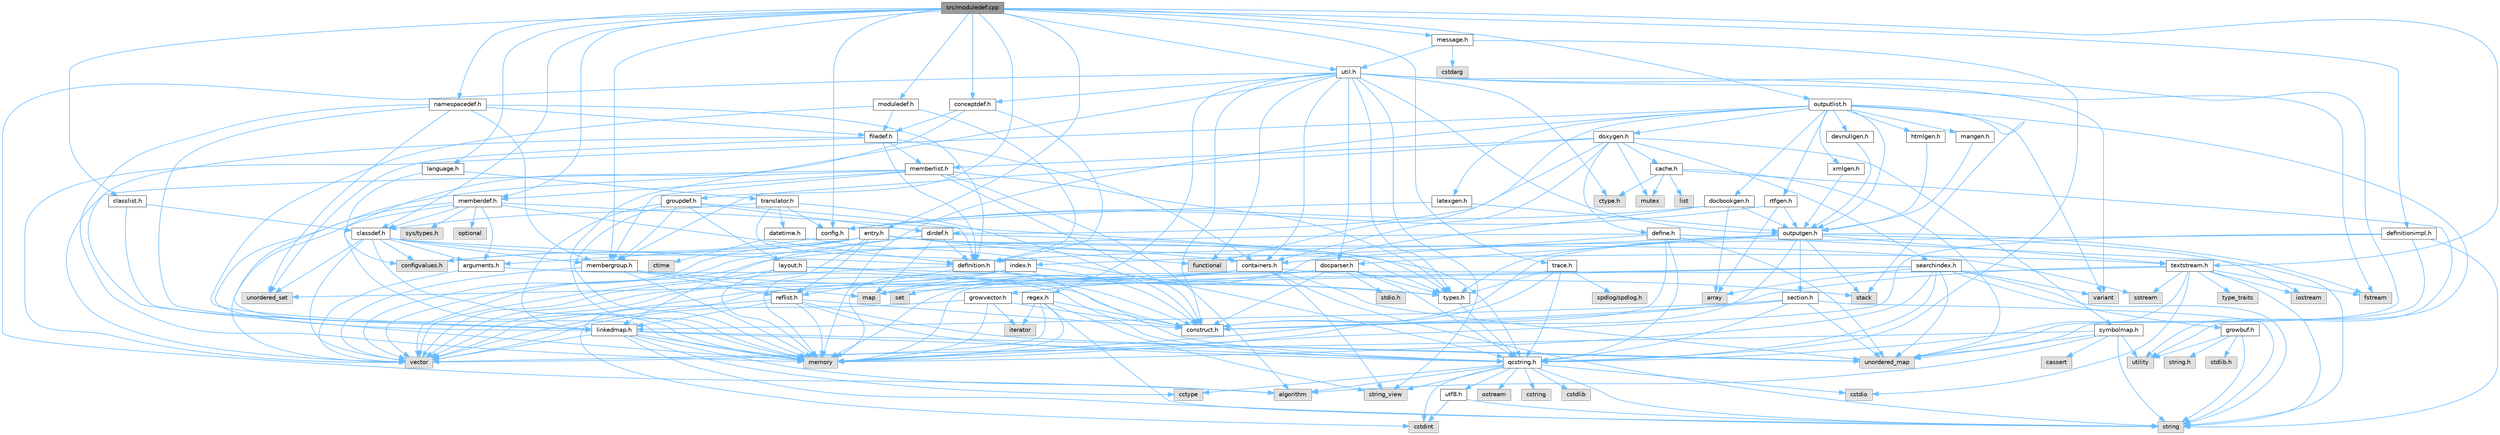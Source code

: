 digraph "src/moduledef.cpp"
{
 // INTERACTIVE_SVG=YES
 // LATEX_PDF_SIZE
  bgcolor="transparent";
  edge [fontname=Helvetica,fontsize=10,labelfontname=Helvetica,labelfontsize=10];
  node [fontname=Helvetica,fontsize=10,shape=box,height=0.2,width=0.4];
  Node1 [id="Node000001",label="src/moduledef.cpp",height=0.2,width=0.4,color="gray40", fillcolor="grey60", style="filled", fontcolor="black",tooltip=" "];
  Node1 -> Node2 [id="edge1_Node000001_Node000002",color="steelblue1",style="solid",tooltip=" "];
  Node2 [id="Node000002",label="moduledef.h",height=0.2,width=0.4,color="grey40", fillcolor="white", style="filled",URL="$d3/d4a/moduledef_8h.html",tooltip=" "];
  Node2 -> Node3 [id="edge2_Node000002_Node000003",color="steelblue1",style="solid",tooltip=" "];
  Node3 [id="Node000003",label="definition.h",height=0.2,width=0.4,color="grey40", fillcolor="white", style="filled",URL="$df/da1/definition_8h.html",tooltip=" "];
  Node3 -> Node4 [id="edge3_Node000003_Node000004",color="steelblue1",style="solid",tooltip=" "];
  Node4 [id="Node000004",label="vector",height=0.2,width=0.4,color="grey60", fillcolor="#E0E0E0", style="filled",tooltip=" "];
  Node3 -> Node5 [id="edge4_Node000003_Node000005",color="steelblue1",style="solid",tooltip=" "];
  Node5 [id="Node000005",label="types.h",height=0.2,width=0.4,color="grey40", fillcolor="white", style="filled",URL="$d9/d49/types_8h.html",tooltip="This file contains a number of basic enums and types."];
  Node5 -> Node6 [id="edge5_Node000005_Node000006",color="steelblue1",style="solid",tooltip=" "];
  Node6 [id="Node000006",label="qcstring.h",height=0.2,width=0.4,color="grey40", fillcolor="white", style="filled",URL="$d7/d5c/qcstring_8h.html",tooltip=" "];
  Node6 -> Node7 [id="edge6_Node000006_Node000007",color="steelblue1",style="solid",tooltip=" "];
  Node7 [id="Node000007",label="string",height=0.2,width=0.4,color="grey60", fillcolor="#E0E0E0", style="filled",tooltip=" "];
  Node6 -> Node8 [id="edge7_Node000006_Node000008",color="steelblue1",style="solid",tooltip=" "];
  Node8 [id="Node000008",label="string_view",height=0.2,width=0.4,color="grey60", fillcolor="#E0E0E0", style="filled",tooltip=" "];
  Node6 -> Node9 [id="edge8_Node000006_Node000009",color="steelblue1",style="solid",tooltip=" "];
  Node9 [id="Node000009",label="algorithm",height=0.2,width=0.4,color="grey60", fillcolor="#E0E0E0", style="filled",tooltip=" "];
  Node6 -> Node10 [id="edge9_Node000006_Node000010",color="steelblue1",style="solid",tooltip=" "];
  Node10 [id="Node000010",label="cctype",height=0.2,width=0.4,color="grey60", fillcolor="#E0E0E0", style="filled",tooltip=" "];
  Node6 -> Node11 [id="edge10_Node000006_Node000011",color="steelblue1",style="solid",tooltip=" "];
  Node11 [id="Node000011",label="cstring",height=0.2,width=0.4,color="grey60", fillcolor="#E0E0E0", style="filled",tooltip=" "];
  Node6 -> Node12 [id="edge11_Node000006_Node000012",color="steelblue1",style="solid",tooltip=" "];
  Node12 [id="Node000012",label="cstdio",height=0.2,width=0.4,color="grey60", fillcolor="#E0E0E0", style="filled",tooltip=" "];
  Node6 -> Node13 [id="edge12_Node000006_Node000013",color="steelblue1",style="solid",tooltip=" "];
  Node13 [id="Node000013",label="cstdlib",height=0.2,width=0.4,color="grey60", fillcolor="#E0E0E0", style="filled",tooltip=" "];
  Node6 -> Node14 [id="edge13_Node000006_Node000014",color="steelblue1",style="solid",tooltip=" "];
  Node14 [id="Node000014",label="cstdint",height=0.2,width=0.4,color="grey60", fillcolor="#E0E0E0", style="filled",tooltip=" "];
  Node6 -> Node15 [id="edge14_Node000006_Node000015",color="steelblue1",style="solid",tooltip=" "];
  Node15 [id="Node000015",label="ostream",height=0.2,width=0.4,color="grey60", fillcolor="#E0E0E0", style="filled",tooltip=" "];
  Node6 -> Node16 [id="edge15_Node000006_Node000016",color="steelblue1",style="solid",tooltip=" "];
  Node16 [id="Node000016",label="utf8.h",height=0.2,width=0.4,color="grey40", fillcolor="white", style="filled",URL="$db/d7c/utf8_8h.html",tooltip="Various UTF8 related helper functions."];
  Node16 -> Node14 [id="edge16_Node000016_Node000014",color="steelblue1",style="solid",tooltip=" "];
  Node16 -> Node7 [id="edge17_Node000016_Node000007",color="steelblue1",style="solid",tooltip=" "];
  Node3 -> Node17 [id="edge18_Node000003_Node000017",color="steelblue1",style="solid",tooltip=" "];
  Node17 [id="Node000017",label="reflist.h",height=0.2,width=0.4,color="grey40", fillcolor="white", style="filled",URL="$d1/d02/reflist_8h.html",tooltip=" "];
  Node17 -> Node4 [id="edge19_Node000017_Node000004",color="steelblue1",style="solid",tooltip=" "];
  Node17 -> Node18 [id="edge20_Node000017_Node000018",color="steelblue1",style="solid",tooltip=" "];
  Node18 [id="Node000018",label="unordered_map",height=0.2,width=0.4,color="grey60", fillcolor="#E0E0E0", style="filled",tooltip=" "];
  Node17 -> Node19 [id="edge21_Node000017_Node000019",color="steelblue1",style="solid",tooltip=" "];
  Node19 [id="Node000019",label="memory",height=0.2,width=0.4,color="grey60", fillcolor="#E0E0E0", style="filled",tooltip=" "];
  Node17 -> Node6 [id="edge22_Node000017_Node000006",color="steelblue1",style="solid",tooltip=" "];
  Node17 -> Node20 [id="edge23_Node000017_Node000020",color="steelblue1",style="solid",tooltip=" "];
  Node20 [id="Node000020",label="linkedmap.h",height=0.2,width=0.4,color="grey40", fillcolor="white", style="filled",URL="$da/de1/linkedmap_8h.html",tooltip=" "];
  Node20 -> Node18 [id="edge24_Node000020_Node000018",color="steelblue1",style="solid",tooltip=" "];
  Node20 -> Node4 [id="edge25_Node000020_Node000004",color="steelblue1",style="solid",tooltip=" "];
  Node20 -> Node19 [id="edge26_Node000020_Node000019",color="steelblue1",style="solid",tooltip=" "];
  Node20 -> Node7 [id="edge27_Node000020_Node000007",color="steelblue1",style="solid",tooltip=" "];
  Node20 -> Node9 [id="edge28_Node000020_Node000009",color="steelblue1",style="solid",tooltip=" "];
  Node20 -> Node10 [id="edge29_Node000020_Node000010",color="steelblue1",style="solid",tooltip=" "];
  Node20 -> Node6 [id="edge30_Node000020_Node000006",color="steelblue1",style="solid",tooltip=" "];
  Node17 -> Node21 [id="edge31_Node000017_Node000021",color="steelblue1",style="solid",tooltip=" "];
  Node21 [id="Node000021",label="construct.h",height=0.2,width=0.4,color="grey40", fillcolor="white", style="filled",URL="$d7/dfc/construct_8h.html",tooltip=" "];
  Node3 -> Node21 [id="edge32_Node000003_Node000021",color="steelblue1",style="solid",tooltip=" "];
  Node2 -> Node20 [id="edge33_Node000002_Node000020",color="steelblue1",style="solid",tooltip=" "];
  Node2 -> Node22 [id="edge34_Node000002_Node000022",color="steelblue1",style="solid",tooltip=" "];
  Node22 [id="Node000022",label="filedef.h",height=0.2,width=0.4,color="grey40", fillcolor="white", style="filled",URL="$d4/d3a/filedef_8h.html",tooltip=" "];
  Node22 -> Node19 [id="edge35_Node000022_Node000019",color="steelblue1",style="solid",tooltip=" "];
  Node22 -> Node23 [id="edge36_Node000022_Node000023",color="steelblue1",style="solid",tooltip=" "];
  Node23 [id="Node000023",label="unordered_set",height=0.2,width=0.4,color="grey60", fillcolor="#E0E0E0", style="filled",tooltip=" "];
  Node22 -> Node3 [id="edge37_Node000022_Node000003",color="steelblue1",style="solid",tooltip=" "];
  Node22 -> Node24 [id="edge38_Node000022_Node000024",color="steelblue1",style="solid",tooltip=" "];
  Node24 [id="Node000024",label="memberlist.h",height=0.2,width=0.4,color="grey40", fillcolor="white", style="filled",URL="$dd/d78/memberlist_8h.html",tooltip=" "];
  Node24 -> Node4 [id="edge39_Node000024_Node000004",color="steelblue1",style="solid",tooltip=" "];
  Node24 -> Node9 [id="edge40_Node000024_Node000009",color="steelblue1",style="solid",tooltip=" "];
  Node24 -> Node25 [id="edge41_Node000024_Node000025",color="steelblue1",style="solid",tooltip=" "];
  Node25 [id="Node000025",label="memberdef.h",height=0.2,width=0.4,color="grey40", fillcolor="white", style="filled",URL="$d4/d46/memberdef_8h.html",tooltip=" "];
  Node25 -> Node4 [id="edge42_Node000025_Node000004",color="steelblue1",style="solid",tooltip=" "];
  Node25 -> Node19 [id="edge43_Node000025_Node000019",color="steelblue1",style="solid",tooltip=" "];
  Node25 -> Node26 [id="edge44_Node000025_Node000026",color="steelblue1",style="solid",tooltip=" "];
  Node26 [id="Node000026",label="optional",height=0.2,width=0.4,color="grey60", fillcolor="#E0E0E0", style="filled",tooltip=" "];
  Node25 -> Node27 [id="edge45_Node000025_Node000027",color="steelblue1",style="solid",tooltip=" "];
  Node27 [id="Node000027",label="sys/types.h",height=0.2,width=0.4,color="grey60", fillcolor="#E0E0E0", style="filled",tooltip=" "];
  Node25 -> Node5 [id="edge46_Node000025_Node000005",color="steelblue1",style="solid",tooltip=" "];
  Node25 -> Node3 [id="edge47_Node000025_Node000003",color="steelblue1",style="solid",tooltip=" "];
  Node25 -> Node28 [id="edge48_Node000025_Node000028",color="steelblue1",style="solid",tooltip=" "];
  Node28 [id="Node000028",label="arguments.h",height=0.2,width=0.4,color="grey40", fillcolor="white", style="filled",URL="$df/d9b/arguments_8h.html",tooltip=" "];
  Node28 -> Node4 [id="edge49_Node000028_Node000004",color="steelblue1",style="solid",tooltip=" "];
  Node28 -> Node6 [id="edge50_Node000028_Node000006",color="steelblue1",style="solid",tooltip=" "];
  Node25 -> Node29 [id="edge51_Node000025_Node000029",color="steelblue1",style="solid",tooltip=" "];
  Node29 [id="Node000029",label="classdef.h",height=0.2,width=0.4,color="grey40", fillcolor="white", style="filled",URL="$d1/da6/classdef_8h.html",tooltip=" "];
  Node29 -> Node19 [id="edge52_Node000029_Node000019",color="steelblue1",style="solid",tooltip=" "];
  Node29 -> Node4 [id="edge53_Node000029_Node000004",color="steelblue1",style="solid",tooltip=" "];
  Node29 -> Node23 [id="edge54_Node000029_Node000023",color="steelblue1",style="solid",tooltip=" "];
  Node29 -> Node30 [id="edge55_Node000029_Node000030",color="steelblue1",style="solid",tooltip=" "];
  Node30 [id="Node000030",label="containers.h",height=0.2,width=0.4,color="grey40", fillcolor="white", style="filled",URL="$d5/d75/containers_8h.html",tooltip=" "];
  Node30 -> Node4 [id="edge56_Node000030_Node000004",color="steelblue1",style="solid",tooltip=" "];
  Node30 -> Node7 [id="edge57_Node000030_Node000007",color="steelblue1",style="solid",tooltip=" "];
  Node30 -> Node8 [id="edge58_Node000030_Node000008",color="steelblue1",style="solid",tooltip=" "];
  Node30 -> Node31 [id="edge59_Node000030_Node000031",color="steelblue1",style="solid",tooltip=" "];
  Node31 [id="Node000031",label="set",height=0.2,width=0.4,color="grey60", fillcolor="#E0E0E0", style="filled",tooltip=" "];
  Node30 -> Node32 [id="edge60_Node000030_Node000032",color="steelblue1",style="solid",tooltip=" "];
  Node32 [id="Node000032",label="map",height=0.2,width=0.4,color="grey60", fillcolor="#E0E0E0", style="filled",tooltip=" "];
  Node30 -> Node23 [id="edge61_Node000030_Node000023",color="steelblue1",style="solid",tooltip=" "];
  Node30 -> Node18 [id="edge62_Node000030_Node000018",color="steelblue1",style="solid",tooltip=" "];
  Node30 -> Node33 [id="edge63_Node000030_Node000033",color="steelblue1",style="solid",tooltip=" "];
  Node33 [id="Node000033",label="stack",height=0.2,width=0.4,color="grey60", fillcolor="#E0E0E0", style="filled",tooltip=" "];
  Node29 -> Node3 [id="edge64_Node000029_Node000003",color="steelblue1",style="solid",tooltip=" "];
  Node29 -> Node28 [id="edge65_Node000029_Node000028",color="steelblue1",style="solid",tooltip=" "];
  Node29 -> Node34 [id="edge66_Node000029_Node000034",color="steelblue1",style="solid",tooltip=" "];
  Node34 [id="Node000034",label="membergroup.h",height=0.2,width=0.4,color="grey40", fillcolor="white", style="filled",URL="$d9/d11/membergroup_8h.html",tooltip=" "];
  Node34 -> Node4 [id="edge67_Node000034_Node000004",color="steelblue1",style="solid",tooltip=" "];
  Node34 -> Node32 [id="edge68_Node000034_Node000032",color="steelblue1",style="solid",tooltip=" "];
  Node34 -> Node19 [id="edge69_Node000034_Node000019",color="steelblue1",style="solid",tooltip=" "];
  Node34 -> Node5 [id="edge70_Node000034_Node000005",color="steelblue1",style="solid",tooltip=" "];
  Node34 -> Node17 [id="edge71_Node000034_Node000017",color="steelblue1",style="solid",tooltip=" "];
  Node29 -> Node35 [id="edge72_Node000029_Node000035",color="steelblue1",style="solid",tooltip=" "];
  Node35 [id="Node000035",label="configvalues.h",height=0.2,width=0.4,color="grey60", fillcolor="#E0E0E0", style="filled",tooltip=" "];
  Node24 -> Node20 [id="edge73_Node000024_Node000020",color="steelblue1",style="solid",tooltip=" "];
  Node24 -> Node5 [id="edge74_Node000024_Node000005",color="steelblue1",style="solid",tooltip=" "];
  Node24 -> Node34 [id="edge75_Node000024_Node000034",color="steelblue1",style="solid",tooltip=" "];
  Node24 -> Node21 [id="edge76_Node000024_Node000021",color="steelblue1",style="solid",tooltip=" "];
  Node22 -> Node30 [id="edge77_Node000022_Node000030",color="steelblue1",style="solid",tooltip=" "];
  Node1 -> Node36 [id="edge78_Node000001_Node000036",color="steelblue1",style="solid",tooltip=" "];
  Node36 [id="Node000036",label="definitionimpl.h",height=0.2,width=0.4,color="grey40", fillcolor="white", style="filled",URL="$d2/dab/definitionimpl_8h.html",tooltip=" "];
  Node36 -> Node19 [id="edge79_Node000036_Node000019",color="steelblue1",style="solid",tooltip=" "];
  Node36 -> Node18 [id="edge80_Node000036_Node000018",color="steelblue1",style="solid",tooltip=" "];
  Node36 -> Node7 [id="edge81_Node000036_Node000007",color="steelblue1",style="solid",tooltip=" "];
  Node36 -> Node3 [id="edge82_Node000036_Node000003",color="steelblue1",style="solid",tooltip=" "];
  Node1 -> Node37 [id="edge83_Node000001_Node000037",color="steelblue1",style="solid",tooltip=" "];
  Node37 [id="Node000037",label="entry.h",height=0.2,width=0.4,color="grey40", fillcolor="white", style="filled",URL="$d1/dc6/entry_8h.html",tooltip=" "];
  Node37 -> Node4 [id="edge84_Node000037_Node000004",color="steelblue1",style="solid",tooltip=" "];
  Node37 -> Node19 [id="edge85_Node000037_Node000019",color="steelblue1",style="solid",tooltip=" "];
  Node37 -> Node38 [id="edge86_Node000037_Node000038",color="steelblue1",style="solid",tooltip=" "];
  Node38 [id="Node000038",label="sstream",height=0.2,width=0.4,color="grey60", fillcolor="#E0E0E0", style="filled",tooltip=" "];
  Node37 -> Node39 [id="edge87_Node000037_Node000039",color="steelblue1",style="solid",tooltip=" "];
  Node39 [id="Node000039",label="functional",height=0.2,width=0.4,color="grey60", fillcolor="#E0E0E0", style="filled",tooltip=" "];
  Node37 -> Node5 [id="edge88_Node000037_Node000005",color="steelblue1",style="solid",tooltip=" "];
  Node37 -> Node28 [id="edge89_Node000037_Node000028",color="steelblue1",style="solid",tooltip=" "];
  Node37 -> Node17 [id="edge90_Node000037_Node000017",color="steelblue1",style="solid",tooltip=" "];
  Node37 -> Node40 [id="edge91_Node000037_Node000040",color="steelblue1",style="solid",tooltip=" "];
  Node40 [id="Node000040",label="textstream.h",height=0.2,width=0.4,color="grey40", fillcolor="white", style="filled",URL="$d4/d7d/textstream_8h.html",tooltip=" "];
  Node40 -> Node7 [id="edge92_Node000040_Node000007",color="steelblue1",style="solid",tooltip=" "];
  Node40 -> Node41 [id="edge93_Node000040_Node000041",color="steelblue1",style="solid",tooltip=" "];
  Node41 [id="Node000041",label="iostream",height=0.2,width=0.4,color="grey60", fillcolor="#E0E0E0", style="filled",tooltip=" "];
  Node40 -> Node38 [id="edge94_Node000040_Node000038",color="steelblue1",style="solid",tooltip=" "];
  Node40 -> Node14 [id="edge95_Node000040_Node000014",color="steelblue1",style="solid",tooltip=" "];
  Node40 -> Node12 [id="edge96_Node000040_Node000012",color="steelblue1",style="solid",tooltip=" "];
  Node40 -> Node42 [id="edge97_Node000040_Node000042",color="steelblue1",style="solid",tooltip=" "];
  Node42 [id="Node000042",label="fstream",height=0.2,width=0.4,color="grey60", fillcolor="#E0E0E0", style="filled",tooltip=" "];
  Node40 -> Node43 [id="edge98_Node000040_Node000043",color="steelblue1",style="solid",tooltip=" "];
  Node43 [id="Node000043",label="type_traits",height=0.2,width=0.4,color="grey60", fillcolor="#E0E0E0", style="filled",tooltip=" "];
  Node40 -> Node6 [id="edge99_Node000040_Node000006",color="steelblue1",style="solid",tooltip=" "];
  Node40 -> Node21 [id="edge100_Node000040_Node000021",color="steelblue1",style="solid",tooltip=" "];
  Node37 -> Node35 [id="edge101_Node000037_Node000035",color="steelblue1",style="solid",tooltip=" "];
  Node1 -> Node25 [id="edge102_Node000001_Node000025",color="steelblue1",style="solid",tooltip=" "];
  Node1 -> Node44 [id="edge103_Node000001_Node000044",color="steelblue1",style="solid",tooltip=" "];
  Node44 [id="Node000044",label="classlist.h",height=0.2,width=0.4,color="grey40", fillcolor="white", style="filled",URL="$d2/df8/classlist_8h.html",tooltip=" "];
  Node44 -> Node20 [id="edge104_Node000044_Node000020",color="steelblue1",style="solid",tooltip=" "];
  Node44 -> Node29 [id="edge105_Node000044_Node000029",color="steelblue1",style="solid",tooltip=" "];
  Node1 -> Node45 [id="edge106_Node000001_Node000045",color="steelblue1",style="solid",tooltip=" "];
  Node45 [id="Node000045",label="namespacedef.h",height=0.2,width=0.4,color="grey40", fillcolor="white", style="filled",URL="$d7/d97/namespacedef_8h.html",tooltip=" "];
  Node45 -> Node19 [id="edge107_Node000045_Node000019",color="steelblue1",style="solid",tooltip=" "];
  Node45 -> Node23 [id="edge108_Node000045_Node000023",color="steelblue1",style="solid",tooltip=" "];
  Node45 -> Node3 [id="edge109_Node000045_Node000003",color="steelblue1",style="solid",tooltip=" "];
  Node45 -> Node22 [id="edge110_Node000045_Node000022",color="steelblue1",style="solid",tooltip=" "];
  Node45 -> Node20 [id="edge111_Node000045_Node000020",color="steelblue1",style="solid",tooltip=" "];
  Node45 -> Node34 [id="edge112_Node000045_Node000034",color="steelblue1",style="solid",tooltip=" "];
  Node1 -> Node46 [id="edge113_Node000001_Node000046",color="steelblue1",style="solid",tooltip=" "];
  Node46 [id="Node000046",label="conceptdef.h",height=0.2,width=0.4,color="grey40", fillcolor="white", style="filled",URL="$da/df1/conceptdef_8h.html",tooltip=" "];
  Node46 -> Node19 [id="edge114_Node000046_Node000019",color="steelblue1",style="solid",tooltip=" "];
  Node46 -> Node3 [id="edge115_Node000046_Node000003",color="steelblue1",style="solid",tooltip=" "];
  Node46 -> Node22 [id="edge116_Node000046_Node000022",color="steelblue1",style="solid",tooltip=" "];
  Node1 -> Node47 [id="edge117_Node000001_Node000047",color="steelblue1",style="solid",tooltip=" "];
  Node47 [id="Node000047",label="config.h",height=0.2,width=0.4,color="grey40", fillcolor="white", style="filled",URL="$db/d16/config_8h.html",tooltip=" "];
  Node47 -> Node35 [id="edge118_Node000047_Node000035",color="steelblue1",style="solid",tooltip=" "];
  Node1 -> Node48 [id="edge119_Node000001_Node000048",color="steelblue1",style="solid",tooltip=" "];
  Node48 [id="Node000048",label="outputlist.h",height=0.2,width=0.4,color="grey40", fillcolor="white", style="filled",URL="$d2/db9/outputlist_8h.html",tooltip=" "];
  Node48 -> Node49 [id="edge120_Node000048_Node000049",color="steelblue1",style="solid",tooltip=" "];
  Node49 [id="Node000049",label="utility",height=0.2,width=0.4,color="grey60", fillcolor="#E0E0E0", style="filled",tooltip=" "];
  Node48 -> Node4 [id="edge121_Node000048_Node000004",color="steelblue1",style="solid",tooltip=" "];
  Node48 -> Node19 [id="edge122_Node000048_Node000019",color="steelblue1",style="solid",tooltip=" "];
  Node48 -> Node50 [id="edge123_Node000048_Node000050",color="steelblue1",style="solid",tooltip=" "];
  Node50 [id="Node000050",label="variant",height=0.2,width=0.4,color="grey60", fillcolor="#E0E0E0", style="filled",tooltip=" "];
  Node48 -> Node33 [id="edge124_Node000048_Node000033",color="steelblue1",style="solid",tooltip=" "];
  Node48 -> Node39 [id="edge125_Node000048_Node000039",color="steelblue1",style="solid",tooltip=" "];
  Node48 -> Node51 [id="edge126_Node000048_Node000051",color="steelblue1",style="solid",tooltip=" "];
  Node51 [id="Node000051",label="outputgen.h",height=0.2,width=0.4,color="grey40", fillcolor="white", style="filled",URL="$df/d06/outputgen_8h.html",tooltip=" "];
  Node51 -> Node19 [id="edge127_Node000051_Node000019",color="steelblue1",style="solid",tooltip=" "];
  Node51 -> Node33 [id="edge128_Node000051_Node000033",color="steelblue1",style="solid",tooltip=" "];
  Node51 -> Node41 [id="edge129_Node000051_Node000041",color="steelblue1",style="solid",tooltip=" "];
  Node51 -> Node42 [id="edge130_Node000051_Node000042",color="steelblue1",style="solid",tooltip=" "];
  Node51 -> Node5 [id="edge131_Node000051_Node000005",color="steelblue1",style="solid",tooltip=" "];
  Node51 -> Node52 [id="edge132_Node000051_Node000052",color="steelblue1",style="solid",tooltip=" "];
  Node52 [id="Node000052",label="index.h",height=0.2,width=0.4,color="grey40", fillcolor="white", style="filled",URL="$d1/db5/index_8h.html",tooltip=" "];
  Node52 -> Node19 [id="edge133_Node000052_Node000019",color="steelblue1",style="solid",tooltip=" "];
  Node52 -> Node4 [id="edge134_Node000052_Node000004",color="steelblue1",style="solid",tooltip=" "];
  Node52 -> Node32 [id="edge135_Node000052_Node000032",color="steelblue1",style="solid",tooltip=" "];
  Node52 -> Node6 [id="edge136_Node000052_Node000006",color="steelblue1",style="solid",tooltip=" "];
  Node52 -> Node21 [id="edge137_Node000052_Node000021",color="steelblue1",style="solid",tooltip=" "];
  Node51 -> Node53 [id="edge138_Node000051_Node000053",color="steelblue1",style="solid",tooltip=" "];
  Node53 [id="Node000053",label="section.h",height=0.2,width=0.4,color="grey40", fillcolor="white", style="filled",URL="$d1/d2a/section_8h.html",tooltip=" "];
  Node53 -> Node7 [id="edge139_Node000053_Node000007",color="steelblue1",style="solid",tooltip=" "];
  Node53 -> Node18 [id="edge140_Node000053_Node000018",color="steelblue1",style="solid",tooltip=" "];
  Node53 -> Node6 [id="edge141_Node000053_Node000006",color="steelblue1",style="solid",tooltip=" "];
  Node53 -> Node20 [id="edge142_Node000053_Node000020",color="steelblue1",style="solid",tooltip=" "];
  Node53 -> Node21 [id="edge143_Node000053_Node000021",color="steelblue1",style="solid",tooltip=" "];
  Node51 -> Node40 [id="edge144_Node000051_Node000040",color="steelblue1",style="solid",tooltip=" "];
  Node51 -> Node54 [id="edge145_Node000051_Node000054",color="steelblue1",style="solid",tooltip=" "];
  Node54 [id="Node000054",label="docparser.h",height=0.2,width=0.4,color="grey40", fillcolor="white", style="filled",URL="$de/d9c/docparser_8h.html",tooltip=" "];
  Node54 -> Node55 [id="edge146_Node000054_Node000055",color="steelblue1",style="solid",tooltip=" "];
  Node55 [id="Node000055",label="stdio.h",height=0.2,width=0.4,color="grey60", fillcolor="#E0E0E0", style="filled",tooltip=" "];
  Node54 -> Node19 [id="edge147_Node000054_Node000019",color="steelblue1",style="solid",tooltip=" "];
  Node54 -> Node6 [id="edge148_Node000054_Node000006",color="steelblue1",style="solid",tooltip=" "];
  Node54 -> Node56 [id="edge149_Node000054_Node000056",color="steelblue1",style="solid",tooltip=" "];
  Node56 [id="Node000056",label="growvector.h",height=0.2,width=0.4,color="grey40", fillcolor="white", style="filled",URL="$d7/d50/growvector_8h.html",tooltip=" "];
  Node56 -> Node4 [id="edge150_Node000056_Node000004",color="steelblue1",style="solid",tooltip=" "];
  Node56 -> Node19 [id="edge151_Node000056_Node000019",color="steelblue1",style="solid",tooltip=" "];
  Node56 -> Node57 [id="edge152_Node000056_Node000057",color="steelblue1",style="solid",tooltip=" "];
  Node57 [id="Node000057",label="iterator",height=0.2,width=0.4,color="grey60", fillcolor="#E0E0E0", style="filled",tooltip=" "];
  Node56 -> Node21 [id="edge153_Node000056_Node000021",color="steelblue1",style="solid",tooltip=" "];
  Node54 -> Node21 [id="edge154_Node000054_Node000021",color="steelblue1",style="solid",tooltip=" "];
  Node54 -> Node5 [id="edge155_Node000054_Node000005",color="steelblue1",style="solid",tooltip=" "];
  Node51 -> Node21 [id="edge156_Node000051_Node000021",color="steelblue1",style="solid",tooltip=" "];
  Node48 -> Node58 [id="edge157_Node000048_Node000058",color="steelblue1",style="solid",tooltip=" "];
  Node58 [id="Node000058",label="doxygen.h",height=0.2,width=0.4,color="grey40", fillcolor="white", style="filled",URL="$d1/da1/doxygen_8h.html",tooltip=" "];
  Node58 -> Node59 [id="edge158_Node000058_Node000059",color="steelblue1",style="solid",tooltip=" "];
  Node59 [id="Node000059",label="mutex",height=0.2,width=0.4,color="grey60", fillcolor="#E0E0E0", style="filled",tooltip=" "];
  Node58 -> Node30 [id="edge159_Node000058_Node000030",color="steelblue1",style="solid",tooltip=" "];
  Node58 -> Node34 [id="edge160_Node000058_Node000034",color="steelblue1",style="solid",tooltip=" "];
  Node58 -> Node60 [id="edge161_Node000058_Node000060",color="steelblue1",style="solid",tooltip=" "];
  Node60 [id="Node000060",label="dirdef.h",height=0.2,width=0.4,color="grey40", fillcolor="white", style="filled",URL="$d6/d15/dirdef_8h.html",tooltip=" "];
  Node60 -> Node4 [id="edge162_Node000060_Node000004",color="steelblue1",style="solid",tooltip=" "];
  Node60 -> Node32 [id="edge163_Node000060_Node000032",color="steelblue1",style="solid",tooltip=" "];
  Node60 -> Node6 [id="edge164_Node000060_Node000006",color="steelblue1",style="solid",tooltip=" "];
  Node60 -> Node20 [id="edge165_Node000060_Node000020",color="steelblue1",style="solid",tooltip=" "];
  Node60 -> Node3 [id="edge166_Node000060_Node000003",color="steelblue1",style="solid",tooltip=" "];
  Node58 -> Node24 [id="edge167_Node000058_Node000024",color="steelblue1",style="solid",tooltip=" "];
  Node58 -> Node61 [id="edge168_Node000058_Node000061",color="steelblue1",style="solid",tooltip=" "];
  Node61 [id="Node000061",label="define.h",height=0.2,width=0.4,color="grey40", fillcolor="white", style="filled",URL="$df/d67/define_8h.html",tooltip=" "];
  Node61 -> Node4 [id="edge169_Node000061_Node000004",color="steelblue1",style="solid",tooltip=" "];
  Node61 -> Node19 [id="edge170_Node000061_Node000019",color="steelblue1",style="solid",tooltip=" "];
  Node61 -> Node7 [id="edge171_Node000061_Node000007",color="steelblue1",style="solid",tooltip=" "];
  Node61 -> Node18 [id="edge172_Node000061_Node000018",color="steelblue1",style="solid",tooltip=" "];
  Node61 -> Node6 [id="edge173_Node000061_Node000006",color="steelblue1",style="solid",tooltip=" "];
  Node61 -> Node30 [id="edge174_Node000061_Node000030",color="steelblue1",style="solid",tooltip=" "];
  Node58 -> Node62 [id="edge175_Node000058_Node000062",color="steelblue1",style="solid",tooltip=" "];
  Node62 [id="Node000062",label="cache.h",height=0.2,width=0.4,color="grey40", fillcolor="white", style="filled",URL="$d3/d26/cache_8h.html",tooltip=" "];
  Node62 -> Node63 [id="edge176_Node000062_Node000063",color="steelblue1",style="solid",tooltip=" "];
  Node63 [id="Node000063",label="list",height=0.2,width=0.4,color="grey60", fillcolor="#E0E0E0", style="filled",tooltip=" "];
  Node62 -> Node18 [id="edge177_Node000062_Node000018",color="steelblue1",style="solid",tooltip=" "];
  Node62 -> Node59 [id="edge178_Node000062_Node000059",color="steelblue1",style="solid",tooltip=" "];
  Node62 -> Node49 [id="edge179_Node000062_Node000049",color="steelblue1",style="solid",tooltip=" "];
  Node62 -> Node64 [id="edge180_Node000062_Node000064",color="steelblue1",style="solid",tooltip=" "];
  Node64 [id="Node000064",label="ctype.h",height=0.2,width=0.4,color="grey60", fillcolor="#E0E0E0", style="filled",tooltip=" "];
  Node58 -> Node65 [id="edge181_Node000058_Node000065",color="steelblue1",style="solid",tooltip=" "];
  Node65 [id="Node000065",label="symbolmap.h",height=0.2,width=0.4,color="grey40", fillcolor="white", style="filled",URL="$d7/ddd/symbolmap_8h.html",tooltip=" "];
  Node65 -> Node9 [id="edge182_Node000065_Node000009",color="steelblue1",style="solid",tooltip=" "];
  Node65 -> Node18 [id="edge183_Node000065_Node000018",color="steelblue1",style="solid",tooltip=" "];
  Node65 -> Node4 [id="edge184_Node000065_Node000004",color="steelblue1",style="solid",tooltip=" "];
  Node65 -> Node7 [id="edge185_Node000065_Node000007",color="steelblue1",style="solid",tooltip=" "];
  Node65 -> Node49 [id="edge186_Node000065_Node000049",color="steelblue1",style="solid",tooltip=" "];
  Node65 -> Node66 [id="edge187_Node000065_Node000066",color="steelblue1",style="solid",tooltip=" "];
  Node66 [id="Node000066",label="cassert",height=0.2,width=0.4,color="grey60", fillcolor="#E0E0E0", style="filled",tooltip=" "];
  Node58 -> Node67 [id="edge188_Node000058_Node000067",color="steelblue1",style="solid",tooltip=" "];
  Node67 [id="Node000067",label="searchindex.h",height=0.2,width=0.4,color="grey40", fillcolor="white", style="filled",URL="$de/d07/searchindex_8h.html",tooltip="Web server based search engine."];
  Node67 -> Node19 [id="edge189_Node000067_Node000019",color="steelblue1",style="solid",tooltip=" "];
  Node67 -> Node4 [id="edge190_Node000067_Node000004",color="steelblue1",style="solid",tooltip=" "];
  Node67 -> Node32 [id="edge191_Node000067_Node000032",color="steelblue1",style="solid",tooltip=" "];
  Node67 -> Node18 [id="edge192_Node000067_Node000018",color="steelblue1",style="solid",tooltip=" "];
  Node67 -> Node7 [id="edge193_Node000067_Node000007",color="steelblue1",style="solid",tooltip=" "];
  Node67 -> Node68 [id="edge194_Node000067_Node000068",color="steelblue1",style="solid",tooltip=" "];
  Node68 [id="Node000068",label="array",height=0.2,width=0.4,color="grey60", fillcolor="#E0E0E0", style="filled",tooltip=" "];
  Node67 -> Node50 [id="edge195_Node000067_Node000050",color="steelblue1",style="solid",tooltip=" "];
  Node67 -> Node6 [id="edge196_Node000067_Node000006",color="steelblue1",style="solid",tooltip=" "];
  Node67 -> Node69 [id="edge197_Node000067_Node000069",color="steelblue1",style="solid",tooltip=" "];
  Node69 [id="Node000069",label="growbuf.h",height=0.2,width=0.4,color="grey40", fillcolor="white", style="filled",URL="$dd/d72/growbuf_8h.html",tooltip=" "];
  Node69 -> Node49 [id="edge198_Node000069_Node000049",color="steelblue1",style="solid",tooltip=" "];
  Node69 -> Node70 [id="edge199_Node000069_Node000070",color="steelblue1",style="solid",tooltip=" "];
  Node70 [id="Node000070",label="stdlib.h",height=0.2,width=0.4,color="grey60", fillcolor="#E0E0E0", style="filled",tooltip=" "];
  Node69 -> Node71 [id="edge200_Node000069_Node000071",color="steelblue1",style="solid",tooltip=" "];
  Node71 [id="Node000071",label="string.h",height=0.2,width=0.4,color="grey60", fillcolor="#E0E0E0", style="filled",tooltip=" "];
  Node69 -> Node7 [id="edge201_Node000069_Node000007",color="steelblue1",style="solid",tooltip=" "];
  Node48 -> Node72 [id="edge202_Node000048_Node000072",color="steelblue1",style="solid",tooltip=" "];
  Node72 [id="Node000072",label="htmlgen.h",height=0.2,width=0.4,color="grey40", fillcolor="white", style="filled",URL="$d8/d56/htmlgen_8h.html",tooltip=" "];
  Node72 -> Node51 [id="edge203_Node000072_Node000051",color="steelblue1",style="solid",tooltip=" "];
  Node48 -> Node73 [id="edge204_Node000048_Node000073",color="steelblue1",style="solid",tooltip=" "];
  Node73 [id="Node000073",label="latexgen.h",height=0.2,width=0.4,color="grey40", fillcolor="white", style="filled",URL="$d6/d9c/latexgen_8h.html",tooltip=" "];
  Node73 -> Node47 [id="edge205_Node000073_Node000047",color="steelblue1",style="solid",tooltip=" "];
  Node73 -> Node51 [id="edge206_Node000073_Node000051",color="steelblue1",style="solid",tooltip=" "];
  Node48 -> Node74 [id="edge207_Node000048_Node000074",color="steelblue1",style="solid",tooltip=" "];
  Node74 [id="Node000074",label="rtfgen.h",height=0.2,width=0.4,color="grey40", fillcolor="white", style="filled",URL="$d4/daa/rtfgen_8h.html",tooltip=" "];
  Node74 -> Node68 [id="edge208_Node000074_Node000068",color="steelblue1",style="solid",tooltip=" "];
  Node74 -> Node47 [id="edge209_Node000074_Node000047",color="steelblue1",style="solid",tooltip=" "];
  Node74 -> Node51 [id="edge210_Node000074_Node000051",color="steelblue1",style="solid",tooltip=" "];
  Node48 -> Node75 [id="edge211_Node000048_Node000075",color="steelblue1",style="solid",tooltip=" "];
  Node75 [id="Node000075",label="mangen.h",height=0.2,width=0.4,color="grey40", fillcolor="white", style="filled",URL="$da/dc0/mangen_8h.html",tooltip=" "];
  Node75 -> Node51 [id="edge212_Node000075_Node000051",color="steelblue1",style="solid",tooltip=" "];
  Node48 -> Node76 [id="edge213_Node000048_Node000076",color="steelblue1",style="solid",tooltip=" "];
  Node76 [id="Node000076",label="docbookgen.h",height=0.2,width=0.4,color="grey40", fillcolor="white", style="filled",URL="$de/dea/docbookgen_8h.html",tooltip=" "];
  Node76 -> Node19 [id="edge214_Node000076_Node000019",color="steelblue1",style="solid",tooltip=" "];
  Node76 -> Node68 [id="edge215_Node000076_Node000068",color="steelblue1",style="solid",tooltip=" "];
  Node76 -> Node47 [id="edge216_Node000076_Node000047",color="steelblue1",style="solid",tooltip=" "];
  Node76 -> Node51 [id="edge217_Node000076_Node000051",color="steelblue1",style="solid",tooltip=" "];
  Node48 -> Node77 [id="edge218_Node000048_Node000077",color="steelblue1",style="solid",tooltip=" "];
  Node77 [id="Node000077",label="xmlgen.h",height=0.2,width=0.4,color="grey40", fillcolor="white", style="filled",URL="$d9/d67/xmlgen_8h.html",tooltip=" "];
  Node77 -> Node51 [id="edge219_Node000077_Node000051",color="steelblue1",style="solid",tooltip=" "];
  Node48 -> Node78 [id="edge220_Node000048_Node000078",color="steelblue1",style="solid",tooltip=" "];
  Node78 [id="Node000078",label="devnullgen.h",height=0.2,width=0.4,color="grey40", fillcolor="white", style="filled",URL="$d8/de5/devnullgen_8h.html",tooltip=" "];
  Node78 -> Node51 [id="edge221_Node000078_Node000051",color="steelblue1",style="solid",tooltip=" "];
  Node1 -> Node79 [id="edge222_Node000001_Node000079",color="steelblue1",style="solid",tooltip=" "];
  Node79 [id="Node000079",label="language.h",height=0.2,width=0.4,color="grey40", fillcolor="white", style="filled",URL="$d8/dce/language_8h.html",tooltip=" "];
  Node79 -> Node80 [id="edge223_Node000079_Node000080",color="steelblue1",style="solid",tooltip=" "];
  Node80 [id="Node000080",label="translator.h",height=0.2,width=0.4,color="grey40", fillcolor="white", style="filled",URL="$d9/df1/translator_8h.html",tooltip=" "];
  Node80 -> Node29 [id="edge224_Node000080_Node000029",color="steelblue1",style="solid",tooltip=" "];
  Node80 -> Node47 [id="edge225_Node000080_Node000047",color="steelblue1",style="solid",tooltip=" "];
  Node80 -> Node81 [id="edge226_Node000080_Node000081",color="steelblue1",style="solid",tooltip=" "];
  Node81 [id="Node000081",label="datetime.h",height=0.2,width=0.4,color="grey40", fillcolor="white", style="filled",URL="$de/d1b/datetime_8h.html",tooltip=" "];
  Node81 -> Node82 [id="edge227_Node000081_Node000082",color="steelblue1",style="solid",tooltip=" "];
  Node82 [id="Node000082",label="ctime",height=0.2,width=0.4,color="grey60", fillcolor="#E0E0E0", style="filled",tooltip=" "];
  Node81 -> Node6 [id="edge228_Node000081_Node000006",color="steelblue1",style="solid",tooltip=" "];
  Node80 -> Node52 [id="edge229_Node000080_Node000052",color="steelblue1",style="solid",tooltip=" "];
  Node80 -> Node21 [id="edge230_Node000080_Node000021",color="steelblue1",style="solid",tooltip=" "];
  Node79 -> Node35 [id="edge231_Node000079_Node000035",color="steelblue1",style="solid",tooltip=" "];
  Node1 -> Node83 [id="edge232_Node000001_Node000083",color="steelblue1",style="solid",tooltip=" "];
  Node83 [id="Node000083",label="util.h",height=0.2,width=0.4,color="grey40", fillcolor="white", style="filled",URL="$d8/d3c/util_8h.html",tooltip="A bunch of utility functions."];
  Node83 -> Node19 [id="edge233_Node000083_Node000019",color="steelblue1",style="solid",tooltip=" "];
  Node83 -> Node18 [id="edge234_Node000083_Node000018",color="steelblue1",style="solid",tooltip=" "];
  Node83 -> Node9 [id="edge235_Node000083_Node000009",color="steelblue1",style="solid",tooltip=" "];
  Node83 -> Node39 [id="edge236_Node000083_Node000039",color="steelblue1",style="solid",tooltip=" "];
  Node83 -> Node42 [id="edge237_Node000083_Node000042",color="steelblue1",style="solid",tooltip=" "];
  Node83 -> Node50 [id="edge238_Node000083_Node000050",color="steelblue1",style="solid",tooltip=" "];
  Node83 -> Node8 [id="edge239_Node000083_Node000008",color="steelblue1",style="solid",tooltip=" "];
  Node83 -> Node64 [id="edge240_Node000083_Node000064",color="steelblue1",style="solid",tooltip=" "];
  Node83 -> Node5 [id="edge241_Node000083_Node000005",color="steelblue1",style="solid",tooltip=" "];
  Node83 -> Node54 [id="edge242_Node000083_Node000054",color="steelblue1",style="solid",tooltip=" "];
  Node83 -> Node30 [id="edge243_Node000083_Node000030",color="steelblue1",style="solid",tooltip=" "];
  Node83 -> Node51 [id="edge244_Node000083_Node000051",color="steelblue1",style="solid",tooltip=" "];
  Node83 -> Node84 [id="edge245_Node000083_Node000084",color="steelblue1",style="solid",tooltip=" "];
  Node84 [id="Node000084",label="regex.h",height=0.2,width=0.4,color="grey40", fillcolor="white", style="filled",URL="$d1/d21/regex_8h.html",tooltip=" "];
  Node84 -> Node19 [id="edge246_Node000084_Node000019",color="steelblue1",style="solid",tooltip=" "];
  Node84 -> Node7 [id="edge247_Node000084_Node000007",color="steelblue1",style="solid",tooltip=" "];
  Node84 -> Node8 [id="edge248_Node000084_Node000008",color="steelblue1",style="solid",tooltip=" "];
  Node84 -> Node4 [id="edge249_Node000084_Node000004",color="steelblue1",style="solid",tooltip=" "];
  Node84 -> Node57 [id="edge250_Node000084_Node000057",color="steelblue1",style="solid",tooltip=" "];
  Node84 -> Node21 [id="edge251_Node000084_Node000021",color="steelblue1",style="solid",tooltip=" "];
  Node83 -> Node46 [id="edge252_Node000083_Node000046",color="steelblue1",style="solid",tooltip=" "];
  Node83 -> Node21 [id="edge253_Node000083_Node000021",color="steelblue1",style="solid",tooltip=" "];
  Node1 -> Node85 [id="edge254_Node000001_Node000085",color="steelblue1",style="solid",tooltip=" "];
  Node85 [id="Node000085",label="groupdef.h",height=0.2,width=0.4,color="grey40", fillcolor="white", style="filled",URL="$d1/de6/groupdef_8h.html",tooltip=" "];
  Node85 -> Node19 [id="edge255_Node000085_Node000019",color="steelblue1",style="solid",tooltip=" "];
  Node85 -> Node3 [id="edge256_Node000085_Node000003",color="steelblue1",style="solid",tooltip=" "];
  Node85 -> Node60 [id="edge257_Node000085_Node000060",color="steelblue1",style="solid",tooltip=" "];
  Node85 -> Node86 [id="edge258_Node000085_Node000086",color="steelblue1",style="solid",tooltip=" "];
  Node86 [id="Node000086",label="layout.h",height=0.2,width=0.4,color="grey40", fillcolor="white", style="filled",URL="$db/d51/layout_8h.html",tooltip=" "];
  Node86 -> Node19 [id="edge259_Node000086_Node000019",color="steelblue1",style="solid",tooltip=" "];
  Node86 -> Node4 [id="edge260_Node000086_Node000004",color="steelblue1",style="solid",tooltip=" "];
  Node86 -> Node5 [id="edge261_Node000086_Node000005",color="steelblue1",style="solid",tooltip=" "];
  Node86 -> Node21 [id="edge262_Node000086_Node000021",color="steelblue1",style="solid",tooltip=" "];
  Node85 -> Node34 [id="edge263_Node000085_Node000034",color="steelblue1",style="solid",tooltip=" "];
  Node85 -> Node20 [id="edge264_Node000085_Node000020",color="steelblue1",style="solid",tooltip=" "];
  Node1 -> Node87 [id="edge265_Node000001_Node000087",color="steelblue1",style="solid",tooltip=" "];
  Node87 [id="Node000087",label="message.h",height=0.2,width=0.4,color="grey40", fillcolor="white", style="filled",URL="$d2/d0d/message_8h.html",tooltip=" "];
  Node87 -> Node88 [id="edge266_Node000087_Node000088",color="steelblue1",style="solid",tooltip=" "];
  Node88 [id="Node000088",label="cstdarg",height=0.2,width=0.4,color="grey60", fillcolor="#E0E0E0", style="filled",tooltip=" "];
  Node87 -> Node6 [id="edge267_Node000087_Node000006",color="steelblue1",style="solid",tooltip=" "];
  Node87 -> Node83 [id="edge268_Node000087_Node000083",color="steelblue1",style="solid",tooltip=" "];
  Node1 -> Node34 [id="edge269_Node000001_Node000034",color="steelblue1",style="solid",tooltip=" "];
  Node1 -> Node29 [id="edge270_Node000001_Node000029",color="steelblue1",style="solid",tooltip=" "];
  Node1 -> Node40 [id="edge271_Node000001_Node000040",color="steelblue1",style="solid",tooltip=" "];
  Node1 -> Node89 [id="edge272_Node000001_Node000089",color="steelblue1",style="solid",tooltip=" "];
  Node89 [id="Node000089",label="trace.h",height=0.2,width=0.4,color="grey40", fillcolor="white", style="filled",URL="$d1/d1b/trace_8h.html",tooltip=" "];
  Node89 -> Node90 [id="edge273_Node000089_Node000090",color="steelblue1",style="solid",tooltip=" "];
  Node90 [id="Node000090",label="spdlog/spdlog.h",height=0.2,width=0.4,color="grey60", fillcolor="#E0E0E0", style="filled",tooltip=" "];
  Node89 -> Node5 [id="edge274_Node000089_Node000005",color="steelblue1",style="solid",tooltip=" "];
  Node89 -> Node6 [id="edge275_Node000089_Node000006",color="steelblue1",style="solid",tooltip=" "];
  Node89 -> Node21 [id="edge276_Node000089_Node000021",color="steelblue1",style="solid",tooltip=" "];
}
